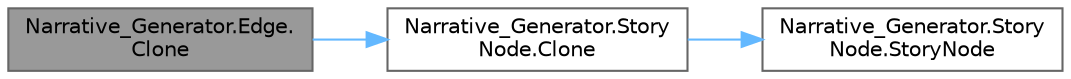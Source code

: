 digraph "Narrative_Generator.Edge.Clone"
{
 // LATEX_PDF_SIZE
  bgcolor="transparent";
  edge [fontname=Helvetica,fontsize=10,labelfontname=Helvetica,labelfontsize=10];
  node [fontname=Helvetica,fontsize=10,shape=box,height=0.2,width=0.4];
  rankdir="LR";
  Node1 [label="Narrative_Generator.Edge.\lClone",height=0.2,width=0.4,color="gray40", fillcolor="grey60", style="filled", fontcolor="black",tooltip="A method that implements edge cloning."];
  Node1 -> Node2 [color="steelblue1",style="solid"];
  Node2 [label="Narrative_Generator.Story\lNode.Clone",height=0.2,width=0.4,color="grey40", fillcolor="white", style="filled",URL="$class_narrative___generator_1_1_story_node.html#ab4b52b28ba0942e21f3c0a66278f8f22",tooltip="Method for cloning an StoryNode instance."];
  Node2 -> Node3 [color="steelblue1",style="solid"];
  Node3 [label="Narrative_Generator.Story\lNode.StoryNode",height=0.2,width=0.4,color="grey40", fillcolor="white", style="filled",URL="$class_narrative___generator_1_1_story_node.html#a48457d0cb7f257faead36791966a8a87",tooltip="Constructor without parameters."];
}
